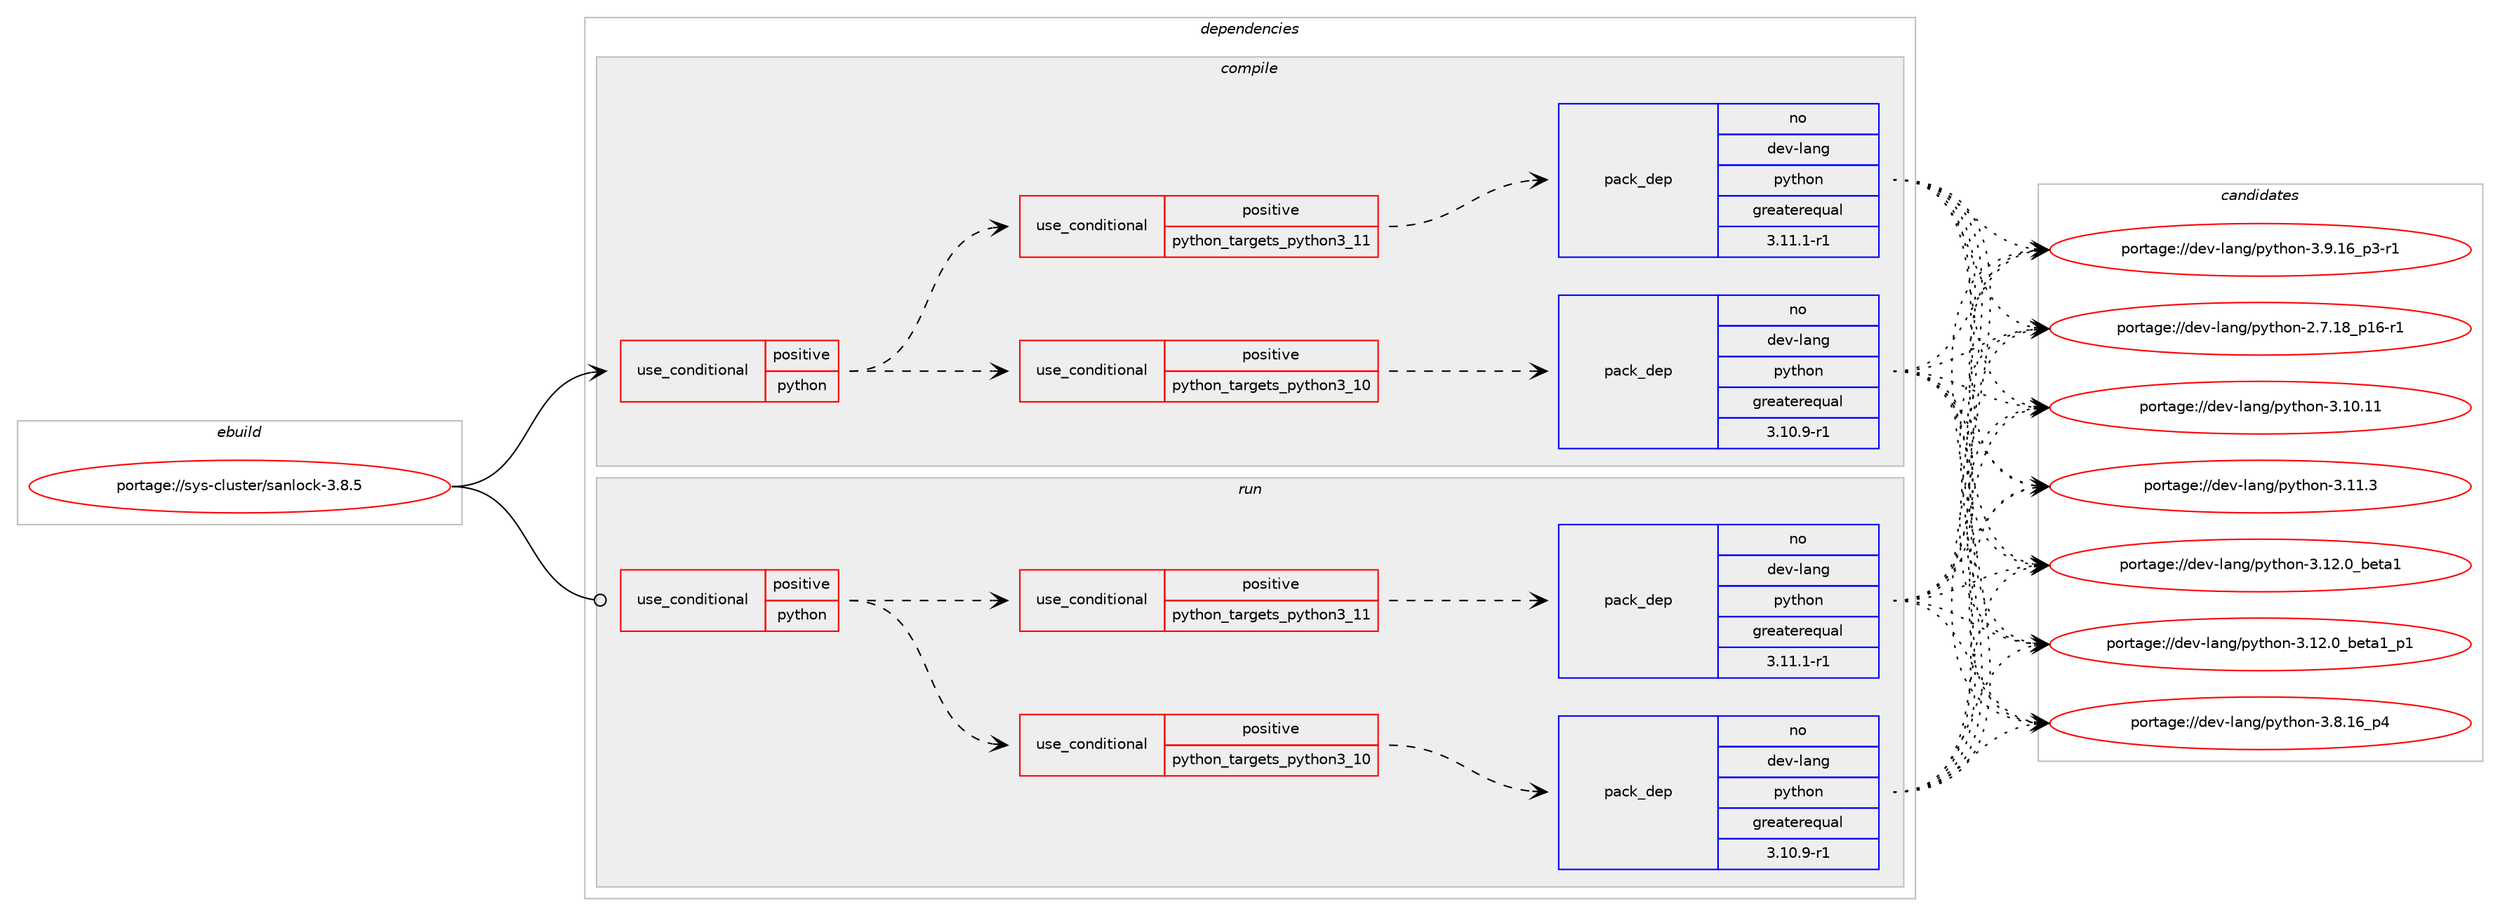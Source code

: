 digraph prolog {

# *************
# Graph options
# *************

newrank=true;
concentrate=true;
compound=true;
graph [rankdir=LR,fontname=Helvetica,fontsize=10,ranksep=1.5];#, ranksep=2.5, nodesep=0.2];
edge  [arrowhead=vee];
node  [fontname=Helvetica,fontsize=10];

# **********
# The ebuild
# **********

subgraph cluster_leftcol {
color=gray;
rank=same;
label=<<i>ebuild</i>>;
id [label="portage://sys-cluster/sanlock-3.8.5", color=red, width=4, href="../sys-cluster/sanlock-3.8.5.svg"];
}

# ****************
# The dependencies
# ****************

subgraph cluster_midcol {
color=gray;
label=<<i>dependencies</i>>;
subgraph cluster_compile {
fillcolor="#eeeeee";
style=filled;
label=<<i>compile</i>>;
subgraph cond2922 {
dependency4199 [label=<<TABLE BORDER="0" CELLBORDER="1" CELLSPACING="0" CELLPADDING="4"><TR><TD ROWSPAN="3" CELLPADDING="10">use_conditional</TD></TR><TR><TD>positive</TD></TR><TR><TD>python</TD></TR></TABLE>>, shape=none, color=red];
subgraph cond2923 {
dependency4200 [label=<<TABLE BORDER="0" CELLBORDER="1" CELLSPACING="0" CELLPADDING="4"><TR><TD ROWSPAN="3" CELLPADDING="10">use_conditional</TD></TR><TR><TD>positive</TD></TR><TR><TD>python_targets_python3_10</TD></TR></TABLE>>, shape=none, color=red];
subgraph pack1252 {
dependency4201 [label=<<TABLE BORDER="0" CELLBORDER="1" CELLSPACING="0" CELLPADDING="4" WIDTH="220"><TR><TD ROWSPAN="6" CELLPADDING="30">pack_dep</TD></TR><TR><TD WIDTH="110">no</TD></TR><TR><TD>dev-lang</TD></TR><TR><TD>python</TD></TR><TR><TD>greaterequal</TD></TR><TR><TD>3.10.9-r1</TD></TR></TABLE>>, shape=none, color=blue];
}
dependency4200:e -> dependency4201:w [weight=20,style="dashed",arrowhead="vee"];
}
dependency4199:e -> dependency4200:w [weight=20,style="dashed",arrowhead="vee"];
subgraph cond2924 {
dependency4202 [label=<<TABLE BORDER="0" CELLBORDER="1" CELLSPACING="0" CELLPADDING="4"><TR><TD ROWSPAN="3" CELLPADDING="10">use_conditional</TD></TR><TR><TD>positive</TD></TR><TR><TD>python_targets_python3_11</TD></TR></TABLE>>, shape=none, color=red];
subgraph pack1253 {
dependency4203 [label=<<TABLE BORDER="0" CELLBORDER="1" CELLSPACING="0" CELLPADDING="4" WIDTH="220"><TR><TD ROWSPAN="6" CELLPADDING="30">pack_dep</TD></TR><TR><TD WIDTH="110">no</TD></TR><TR><TD>dev-lang</TD></TR><TR><TD>python</TD></TR><TR><TD>greaterequal</TD></TR><TR><TD>3.11.1-r1</TD></TR></TABLE>>, shape=none, color=blue];
}
dependency4202:e -> dependency4203:w [weight=20,style="dashed",arrowhead="vee"];
}
dependency4199:e -> dependency4202:w [weight=20,style="dashed",arrowhead="vee"];
}
id:e -> dependency4199:w [weight=20,style="solid",arrowhead="vee"];
# *** BEGIN UNKNOWN DEPENDENCY TYPE (TODO) ***
# id -> package_dependency(portage://sys-cluster/sanlock-3.8.5,install,no,acct-group,sanlock,none,[,,],[],[])
# *** END UNKNOWN DEPENDENCY TYPE (TODO) ***

# *** BEGIN UNKNOWN DEPENDENCY TYPE (TODO) ***
# id -> package_dependency(portage://sys-cluster/sanlock-3.8.5,install,no,acct-user,sanlock,none,[,,],[],[])
# *** END UNKNOWN DEPENDENCY TYPE (TODO) ***

# *** BEGIN UNKNOWN DEPENDENCY TYPE (TODO) ***
# id -> package_dependency(portage://sys-cluster/sanlock-3.8.5,install,no,dev-libs,libaio,none,[,,],[],[])
# *** END UNKNOWN DEPENDENCY TYPE (TODO) ***

# *** BEGIN UNKNOWN DEPENDENCY TYPE (TODO) ***
# id -> package_dependency(portage://sys-cluster/sanlock-3.8.5,install,no,sys-apps,util-linux,none,[,,],[],[])
# *** END UNKNOWN DEPENDENCY TYPE (TODO) ***

}
subgraph cluster_compileandrun {
fillcolor="#eeeeee";
style=filled;
label=<<i>compile and run</i>>;
}
subgraph cluster_run {
fillcolor="#eeeeee";
style=filled;
label=<<i>run</i>>;
subgraph cond2925 {
dependency4204 [label=<<TABLE BORDER="0" CELLBORDER="1" CELLSPACING="0" CELLPADDING="4"><TR><TD ROWSPAN="3" CELLPADDING="10">use_conditional</TD></TR><TR><TD>positive</TD></TR><TR><TD>python</TD></TR></TABLE>>, shape=none, color=red];
subgraph cond2926 {
dependency4205 [label=<<TABLE BORDER="0" CELLBORDER="1" CELLSPACING="0" CELLPADDING="4"><TR><TD ROWSPAN="3" CELLPADDING="10">use_conditional</TD></TR><TR><TD>positive</TD></TR><TR><TD>python_targets_python3_10</TD></TR></TABLE>>, shape=none, color=red];
subgraph pack1254 {
dependency4206 [label=<<TABLE BORDER="0" CELLBORDER="1" CELLSPACING="0" CELLPADDING="4" WIDTH="220"><TR><TD ROWSPAN="6" CELLPADDING="30">pack_dep</TD></TR><TR><TD WIDTH="110">no</TD></TR><TR><TD>dev-lang</TD></TR><TR><TD>python</TD></TR><TR><TD>greaterequal</TD></TR><TR><TD>3.10.9-r1</TD></TR></TABLE>>, shape=none, color=blue];
}
dependency4205:e -> dependency4206:w [weight=20,style="dashed",arrowhead="vee"];
}
dependency4204:e -> dependency4205:w [weight=20,style="dashed",arrowhead="vee"];
subgraph cond2927 {
dependency4207 [label=<<TABLE BORDER="0" CELLBORDER="1" CELLSPACING="0" CELLPADDING="4"><TR><TD ROWSPAN="3" CELLPADDING="10">use_conditional</TD></TR><TR><TD>positive</TD></TR><TR><TD>python_targets_python3_11</TD></TR></TABLE>>, shape=none, color=red];
subgraph pack1255 {
dependency4208 [label=<<TABLE BORDER="0" CELLBORDER="1" CELLSPACING="0" CELLPADDING="4" WIDTH="220"><TR><TD ROWSPAN="6" CELLPADDING="30">pack_dep</TD></TR><TR><TD WIDTH="110">no</TD></TR><TR><TD>dev-lang</TD></TR><TR><TD>python</TD></TR><TR><TD>greaterequal</TD></TR><TR><TD>3.11.1-r1</TD></TR></TABLE>>, shape=none, color=blue];
}
dependency4207:e -> dependency4208:w [weight=20,style="dashed",arrowhead="vee"];
}
dependency4204:e -> dependency4207:w [weight=20,style="dashed",arrowhead="vee"];
}
id:e -> dependency4204:w [weight=20,style="solid",arrowhead="odot"];
# *** BEGIN UNKNOWN DEPENDENCY TYPE (TODO) ***
# id -> package_dependency(portage://sys-cluster/sanlock-3.8.5,run,no,acct-group,sanlock,none,[,,],[],[])
# *** END UNKNOWN DEPENDENCY TYPE (TODO) ***

# *** BEGIN UNKNOWN DEPENDENCY TYPE (TODO) ***
# id -> package_dependency(portage://sys-cluster/sanlock-3.8.5,run,no,acct-user,sanlock,none,[,,],[],[])
# *** END UNKNOWN DEPENDENCY TYPE (TODO) ***

# *** BEGIN UNKNOWN DEPENDENCY TYPE (TODO) ***
# id -> package_dependency(portage://sys-cluster/sanlock-3.8.5,run,no,dev-libs,libaio,none,[,,],[],[])
# *** END UNKNOWN DEPENDENCY TYPE (TODO) ***

# *** BEGIN UNKNOWN DEPENDENCY TYPE (TODO) ***
# id -> package_dependency(portage://sys-cluster/sanlock-3.8.5,run,no,sys-apps,util-linux,none,[,,],[],[])
# *** END UNKNOWN DEPENDENCY TYPE (TODO) ***

}
}

# **************
# The candidates
# **************

subgraph cluster_choices {
rank=same;
color=gray;
label=<<i>candidates</i>>;

subgraph choice1252 {
color=black;
nodesep=1;
choice100101118451089711010347112121116104111110455046554649569511249544511449 [label="portage://dev-lang/python-2.7.18_p16-r1", color=red, width=4,href="../dev-lang/python-2.7.18_p16-r1.svg"];
choice1001011184510897110103471121211161041111104551464948464949 [label="portage://dev-lang/python-3.10.11", color=red, width=4,href="../dev-lang/python-3.10.11.svg"];
choice10010111845108971101034711212111610411111045514649494651 [label="portage://dev-lang/python-3.11.3", color=red, width=4,href="../dev-lang/python-3.11.3.svg"];
choice1001011184510897110103471121211161041111104551464950464895981011169749 [label="portage://dev-lang/python-3.12.0_beta1", color=red, width=4,href="../dev-lang/python-3.12.0_beta1.svg"];
choice10010111845108971101034711212111610411111045514649504648959810111697499511249 [label="portage://dev-lang/python-3.12.0_beta1_p1", color=red, width=4,href="../dev-lang/python-3.12.0_beta1_p1.svg"];
choice100101118451089711010347112121116104111110455146564649549511252 [label="portage://dev-lang/python-3.8.16_p4", color=red, width=4,href="../dev-lang/python-3.8.16_p4.svg"];
choice1001011184510897110103471121211161041111104551465746495495112514511449 [label="portage://dev-lang/python-3.9.16_p3-r1", color=red, width=4,href="../dev-lang/python-3.9.16_p3-r1.svg"];
dependency4201:e -> choice100101118451089711010347112121116104111110455046554649569511249544511449:w [style=dotted,weight="100"];
dependency4201:e -> choice1001011184510897110103471121211161041111104551464948464949:w [style=dotted,weight="100"];
dependency4201:e -> choice10010111845108971101034711212111610411111045514649494651:w [style=dotted,weight="100"];
dependency4201:e -> choice1001011184510897110103471121211161041111104551464950464895981011169749:w [style=dotted,weight="100"];
dependency4201:e -> choice10010111845108971101034711212111610411111045514649504648959810111697499511249:w [style=dotted,weight="100"];
dependency4201:e -> choice100101118451089711010347112121116104111110455146564649549511252:w [style=dotted,weight="100"];
dependency4201:e -> choice1001011184510897110103471121211161041111104551465746495495112514511449:w [style=dotted,weight="100"];
}
subgraph choice1253 {
color=black;
nodesep=1;
choice100101118451089711010347112121116104111110455046554649569511249544511449 [label="portage://dev-lang/python-2.7.18_p16-r1", color=red, width=4,href="../dev-lang/python-2.7.18_p16-r1.svg"];
choice1001011184510897110103471121211161041111104551464948464949 [label="portage://dev-lang/python-3.10.11", color=red, width=4,href="../dev-lang/python-3.10.11.svg"];
choice10010111845108971101034711212111610411111045514649494651 [label="portage://dev-lang/python-3.11.3", color=red, width=4,href="../dev-lang/python-3.11.3.svg"];
choice1001011184510897110103471121211161041111104551464950464895981011169749 [label="portage://dev-lang/python-3.12.0_beta1", color=red, width=4,href="../dev-lang/python-3.12.0_beta1.svg"];
choice10010111845108971101034711212111610411111045514649504648959810111697499511249 [label="portage://dev-lang/python-3.12.0_beta1_p1", color=red, width=4,href="../dev-lang/python-3.12.0_beta1_p1.svg"];
choice100101118451089711010347112121116104111110455146564649549511252 [label="portage://dev-lang/python-3.8.16_p4", color=red, width=4,href="../dev-lang/python-3.8.16_p4.svg"];
choice1001011184510897110103471121211161041111104551465746495495112514511449 [label="portage://dev-lang/python-3.9.16_p3-r1", color=red, width=4,href="../dev-lang/python-3.9.16_p3-r1.svg"];
dependency4203:e -> choice100101118451089711010347112121116104111110455046554649569511249544511449:w [style=dotted,weight="100"];
dependency4203:e -> choice1001011184510897110103471121211161041111104551464948464949:w [style=dotted,weight="100"];
dependency4203:e -> choice10010111845108971101034711212111610411111045514649494651:w [style=dotted,weight="100"];
dependency4203:e -> choice1001011184510897110103471121211161041111104551464950464895981011169749:w [style=dotted,weight="100"];
dependency4203:e -> choice10010111845108971101034711212111610411111045514649504648959810111697499511249:w [style=dotted,weight="100"];
dependency4203:e -> choice100101118451089711010347112121116104111110455146564649549511252:w [style=dotted,weight="100"];
dependency4203:e -> choice1001011184510897110103471121211161041111104551465746495495112514511449:w [style=dotted,weight="100"];
}
subgraph choice1254 {
color=black;
nodesep=1;
choice100101118451089711010347112121116104111110455046554649569511249544511449 [label="portage://dev-lang/python-2.7.18_p16-r1", color=red, width=4,href="../dev-lang/python-2.7.18_p16-r1.svg"];
choice1001011184510897110103471121211161041111104551464948464949 [label="portage://dev-lang/python-3.10.11", color=red, width=4,href="../dev-lang/python-3.10.11.svg"];
choice10010111845108971101034711212111610411111045514649494651 [label="portage://dev-lang/python-3.11.3", color=red, width=4,href="../dev-lang/python-3.11.3.svg"];
choice1001011184510897110103471121211161041111104551464950464895981011169749 [label="portage://dev-lang/python-3.12.0_beta1", color=red, width=4,href="../dev-lang/python-3.12.0_beta1.svg"];
choice10010111845108971101034711212111610411111045514649504648959810111697499511249 [label="portage://dev-lang/python-3.12.0_beta1_p1", color=red, width=4,href="../dev-lang/python-3.12.0_beta1_p1.svg"];
choice100101118451089711010347112121116104111110455146564649549511252 [label="portage://dev-lang/python-3.8.16_p4", color=red, width=4,href="../dev-lang/python-3.8.16_p4.svg"];
choice1001011184510897110103471121211161041111104551465746495495112514511449 [label="portage://dev-lang/python-3.9.16_p3-r1", color=red, width=4,href="../dev-lang/python-3.9.16_p3-r1.svg"];
dependency4206:e -> choice100101118451089711010347112121116104111110455046554649569511249544511449:w [style=dotted,weight="100"];
dependency4206:e -> choice1001011184510897110103471121211161041111104551464948464949:w [style=dotted,weight="100"];
dependency4206:e -> choice10010111845108971101034711212111610411111045514649494651:w [style=dotted,weight="100"];
dependency4206:e -> choice1001011184510897110103471121211161041111104551464950464895981011169749:w [style=dotted,weight="100"];
dependency4206:e -> choice10010111845108971101034711212111610411111045514649504648959810111697499511249:w [style=dotted,weight="100"];
dependency4206:e -> choice100101118451089711010347112121116104111110455146564649549511252:w [style=dotted,weight="100"];
dependency4206:e -> choice1001011184510897110103471121211161041111104551465746495495112514511449:w [style=dotted,weight="100"];
}
subgraph choice1255 {
color=black;
nodesep=1;
choice100101118451089711010347112121116104111110455046554649569511249544511449 [label="portage://dev-lang/python-2.7.18_p16-r1", color=red, width=4,href="../dev-lang/python-2.7.18_p16-r1.svg"];
choice1001011184510897110103471121211161041111104551464948464949 [label="portage://dev-lang/python-3.10.11", color=red, width=4,href="../dev-lang/python-3.10.11.svg"];
choice10010111845108971101034711212111610411111045514649494651 [label="portage://dev-lang/python-3.11.3", color=red, width=4,href="../dev-lang/python-3.11.3.svg"];
choice1001011184510897110103471121211161041111104551464950464895981011169749 [label="portage://dev-lang/python-3.12.0_beta1", color=red, width=4,href="../dev-lang/python-3.12.0_beta1.svg"];
choice10010111845108971101034711212111610411111045514649504648959810111697499511249 [label="portage://dev-lang/python-3.12.0_beta1_p1", color=red, width=4,href="../dev-lang/python-3.12.0_beta1_p1.svg"];
choice100101118451089711010347112121116104111110455146564649549511252 [label="portage://dev-lang/python-3.8.16_p4", color=red, width=4,href="../dev-lang/python-3.8.16_p4.svg"];
choice1001011184510897110103471121211161041111104551465746495495112514511449 [label="portage://dev-lang/python-3.9.16_p3-r1", color=red, width=4,href="../dev-lang/python-3.9.16_p3-r1.svg"];
dependency4208:e -> choice100101118451089711010347112121116104111110455046554649569511249544511449:w [style=dotted,weight="100"];
dependency4208:e -> choice1001011184510897110103471121211161041111104551464948464949:w [style=dotted,weight="100"];
dependency4208:e -> choice10010111845108971101034711212111610411111045514649494651:w [style=dotted,weight="100"];
dependency4208:e -> choice1001011184510897110103471121211161041111104551464950464895981011169749:w [style=dotted,weight="100"];
dependency4208:e -> choice10010111845108971101034711212111610411111045514649504648959810111697499511249:w [style=dotted,weight="100"];
dependency4208:e -> choice100101118451089711010347112121116104111110455146564649549511252:w [style=dotted,weight="100"];
dependency4208:e -> choice1001011184510897110103471121211161041111104551465746495495112514511449:w [style=dotted,weight="100"];
}
}

}
